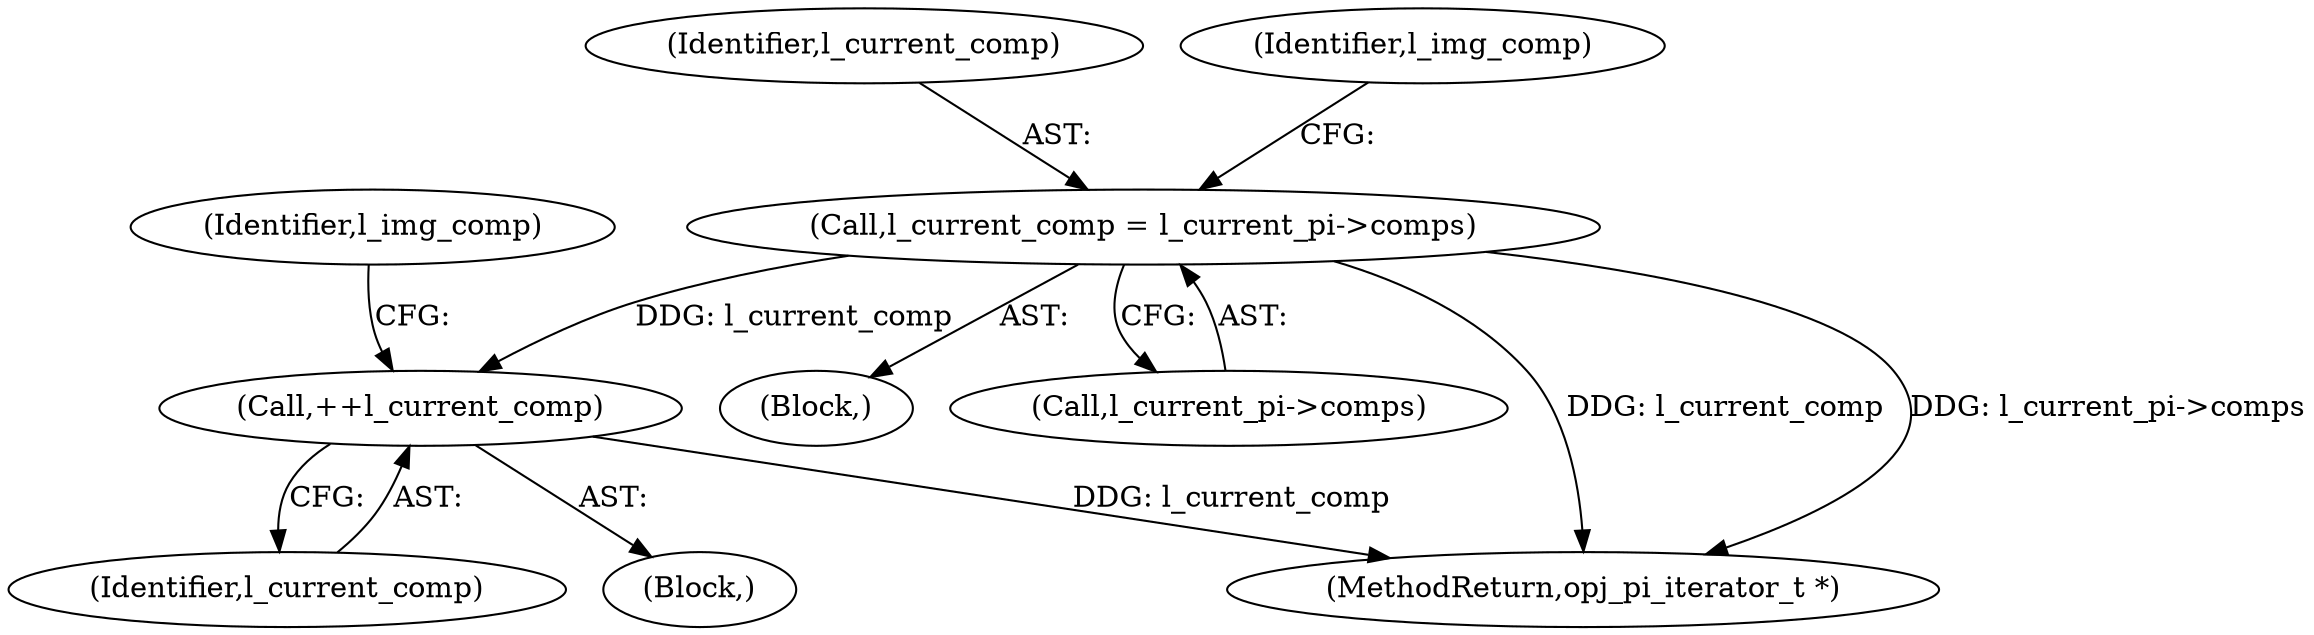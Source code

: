 digraph "0_openjpeg_ef01f18dfc6780b776d0674ed3e7415c6ef54d24@pointer" {
"1000383" [label="(Call,l_current_comp = l_current_pi->comps)"];
"1000517" [label="(Call,++l_current_comp)"];
"1000127" [label="(Block,)"];
"1000384" [label="(Identifier,l_current_comp)"];
"1000517" [label="(Call,++l_current_comp)"];
"1000518" [label="(Identifier,l_current_comp)"];
"1000520" [label="(Identifier,l_img_comp)"];
"1000449" [label="(Block,)"];
"1000389" [label="(Identifier,l_img_comp)"];
"1000385" [label="(Call,l_current_pi->comps)"];
"1000383" [label="(Call,l_current_comp = l_current_pi->comps)"];
"1000715" [label="(MethodReturn,opj_pi_iterator_t *)"];
"1000383" -> "1000127"  [label="AST: "];
"1000383" -> "1000385"  [label="CFG: "];
"1000384" -> "1000383"  [label="AST: "];
"1000385" -> "1000383"  [label="AST: "];
"1000389" -> "1000383"  [label="CFG: "];
"1000383" -> "1000715"  [label="DDG: l_current_comp"];
"1000383" -> "1000715"  [label="DDG: l_current_pi->comps"];
"1000383" -> "1000517"  [label="DDG: l_current_comp"];
"1000517" -> "1000449"  [label="AST: "];
"1000517" -> "1000518"  [label="CFG: "];
"1000518" -> "1000517"  [label="AST: "];
"1000520" -> "1000517"  [label="CFG: "];
"1000517" -> "1000715"  [label="DDG: l_current_comp"];
}
